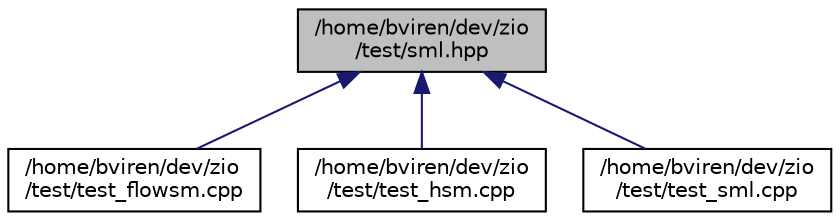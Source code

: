 digraph "/home/bviren/dev/zio/test/sml.hpp"
{
  edge [fontname="Helvetica",fontsize="10",labelfontname="Helvetica",labelfontsize="10"];
  node [fontname="Helvetica",fontsize="10",shape=record];
  Node1 [label="/home/bviren/dev/zio\l/test/sml.hpp",height=0.2,width=0.4,color="black", fillcolor="grey75", style="filled", fontcolor="black"];
  Node1 -> Node2 [dir="back",color="midnightblue",fontsize="10",style="solid",fontname="Helvetica"];
  Node2 [label="/home/bviren/dev/zio\l/test/test_flowsm.cpp",height=0.2,width=0.4,color="black", fillcolor="white", style="filled",URL="$test__flowsm_8cpp.html"];
  Node1 -> Node3 [dir="back",color="midnightblue",fontsize="10",style="solid",fontname="Helvetica"];
  Node3 [label="/home/bviren/dev/zio\l/test/test_hsm.cpp",height=0.2,width=0.4,color="black", fillcolor="white", style="filled",URL="$test__hsm_8cpp.html"];
  Node1 -> Node4 [dir="back",color="midnightblue",fontsize="10",style="solid",fontname="Helvetica"];
  Node4 [label="/home/bviren/dev/zio\l/test/test_sml.cpp",height=0.2,width=0.4,color="black", fillcolor="white", style="filled",URL="$test__sml_8cpp.html"];
}

